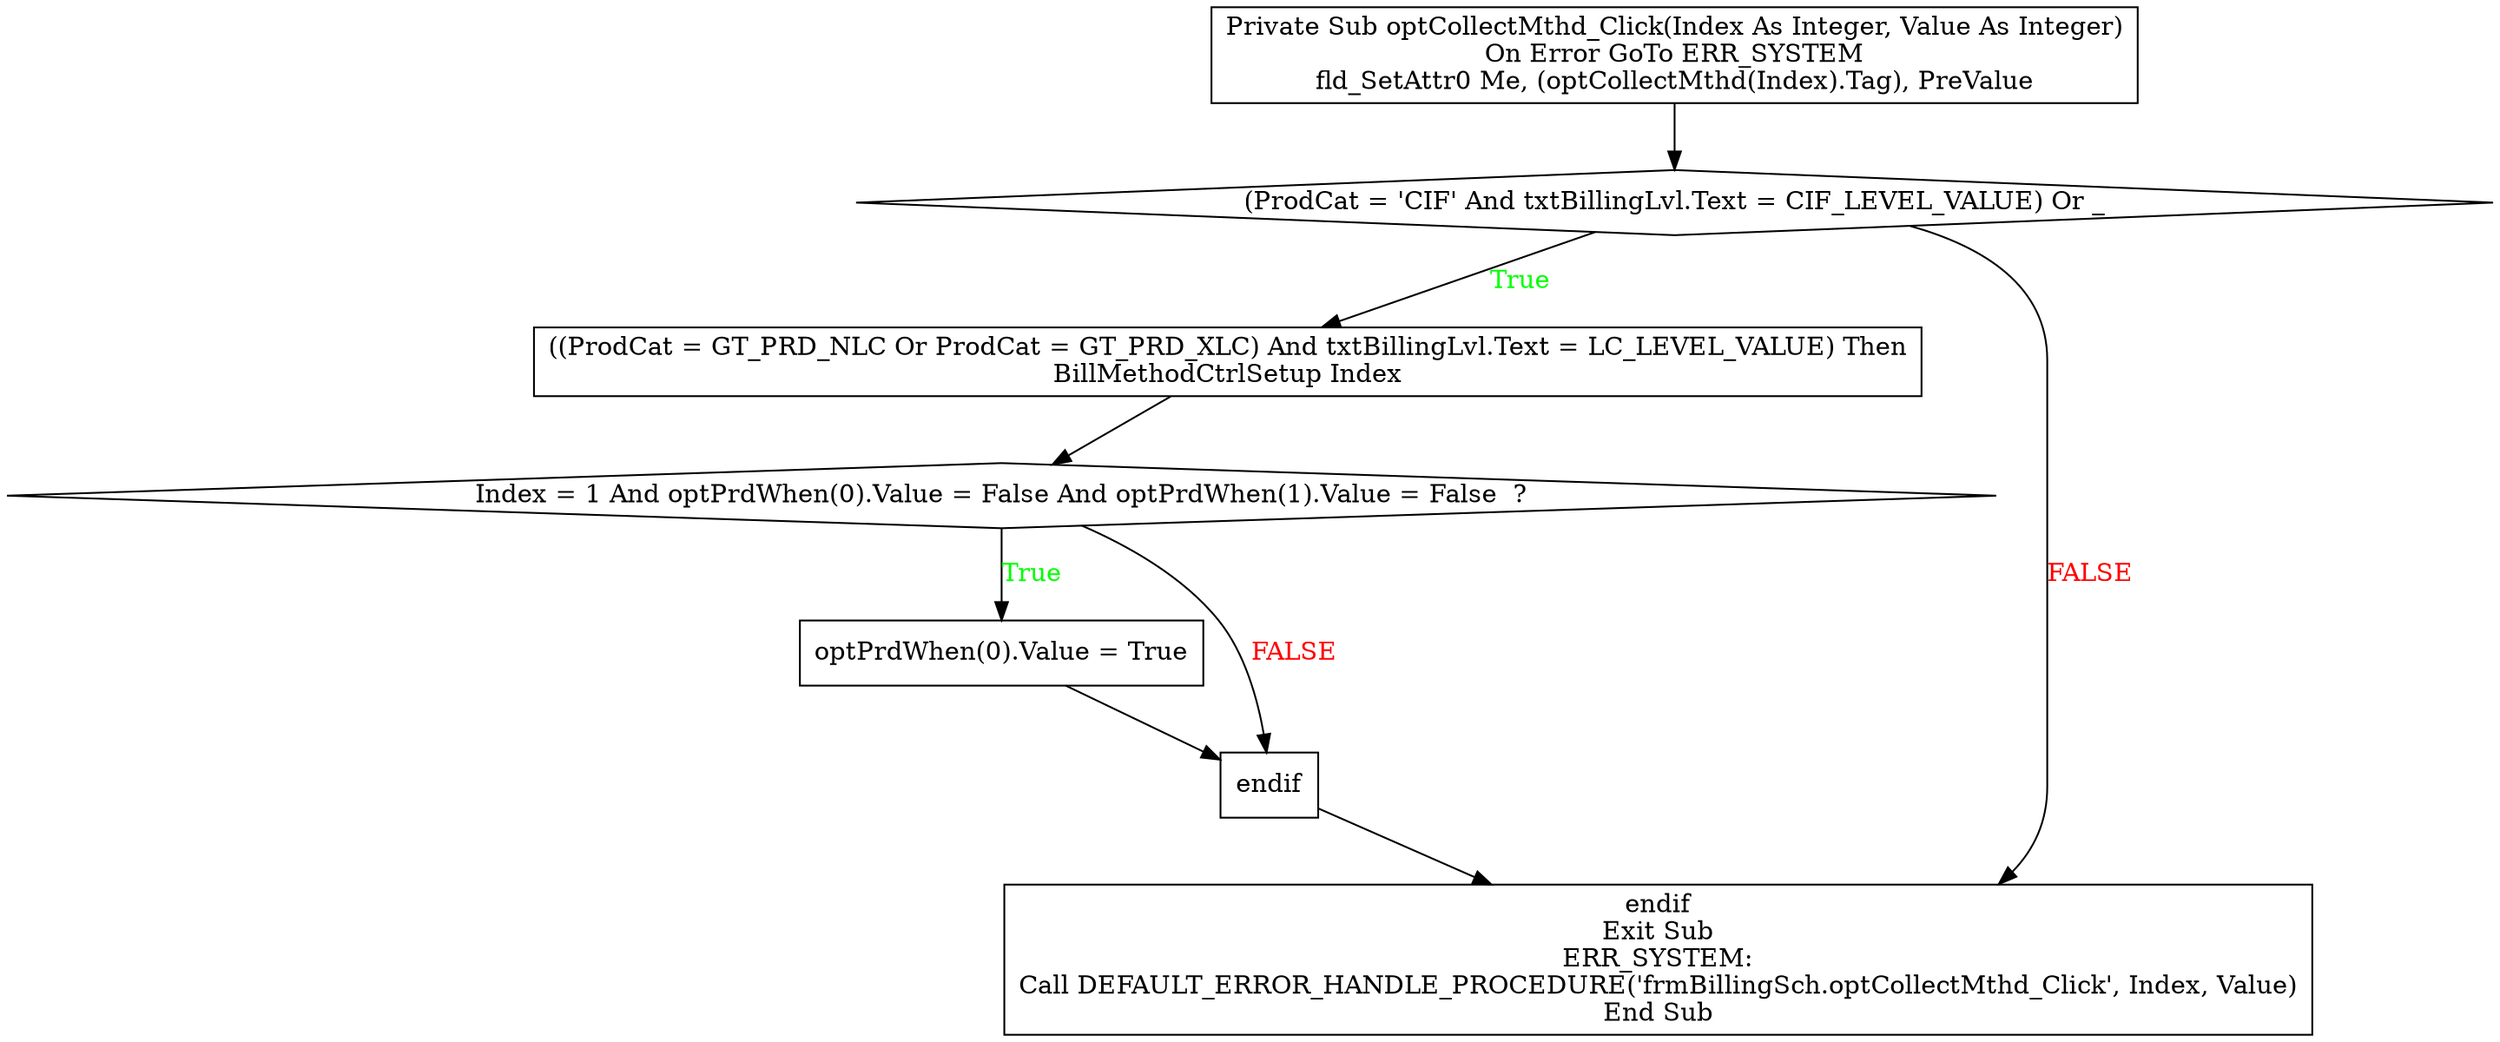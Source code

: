 digraph G{
Node_1 [ label ="Private Sub optCollectMthd_Click(Index As Integer, Value As Integer)\nOn Error GoTo ERR_SYSTEM\nfld_SetAttr0 Me, (optCollectMthd(Index).Tag), PreValue",shape="box"];
Node_2 [ label ="(ProdCat = 'CIF' And txtBillingLvl.Text = CIF_LEVEL_VALUE) Or _",shape="diamond"];
Node_3 [ label ="((ProdCat = GT_PRD_NLC Or ProdCat = GT_PRD_XLC) And txtBillingLvl.Text = LC_LEVEL_VALUE) Then\nBillMethodCtrlSetup Index",shape="box"];
Node_4 [ label ="Index = 1 And optPrdWhen(0).Value = False And optPrdWhen(1).Value = False  ?",shape="diamond"];
Node_5 [ label ="optPrdWhen(0).Value = True",shape="box"];
Node_6 [ label ="endif",shape="box"];
Node_7 [ label ="endif\nExit Sub\nERR_SYSTEM:\nCall DEFAULT_ERROR_HANDLE_PROCEDURE('frmBillingSch.optCollectMthd_Click', Index, Value)\nEnd Sub",shape="box"];
Node_2 -> Node_3 [label="True",fontcolor="GREEN"];
Node_1 -> Node_2;
Node_4 -> Node_5 [label="True",fontcolor="GREEN"];
Node_3 -> Node_4;
Node_4 -> Node_6 [label="FALSE",fontcolor="RED"];
Node_5 -> Node_6;
Node_2 -> Node_7 [label="FALSE",fontcolor="RED"];
Node_6 -> Node_7;
}
